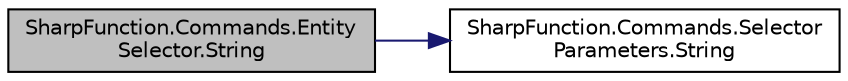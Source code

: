 digraph "SharpFunction.Commands.EntitySelector.String"
{
 // LATEX_PDF_SIZE
  edge [fontname="Helvetica",fontsize="10",labelfontname="Helvetica",labelfontsize="10"];
  node [fontname="Helvetica",fontsize="10",shape=record];
  rankdir="LR";
  Node1 [label="SharpFunction.Commands.Entity\lSelector.String",height=0.2,width=0.4,color="black", fillcolor="grey75", style="filled", fontcolor="black",tooltip="Convert parameters to string"];
  Node1 -> Node2 [color="midnightblue",fontsize="10",style="solid",fontname="Helvetica"];
  Node2 [label="SharpFunction.Commands.Selector\lParameters.String",height=0.2,width=0.4,color="black", fillcolor="white", style="filled",URL="$struct_sharp_function_1_1_commands_1_1_selector_parameters.html#ab1c2e24c0fc09589570c323b9aada28b",tooltip="Turns Parameters into string for command"];
}
